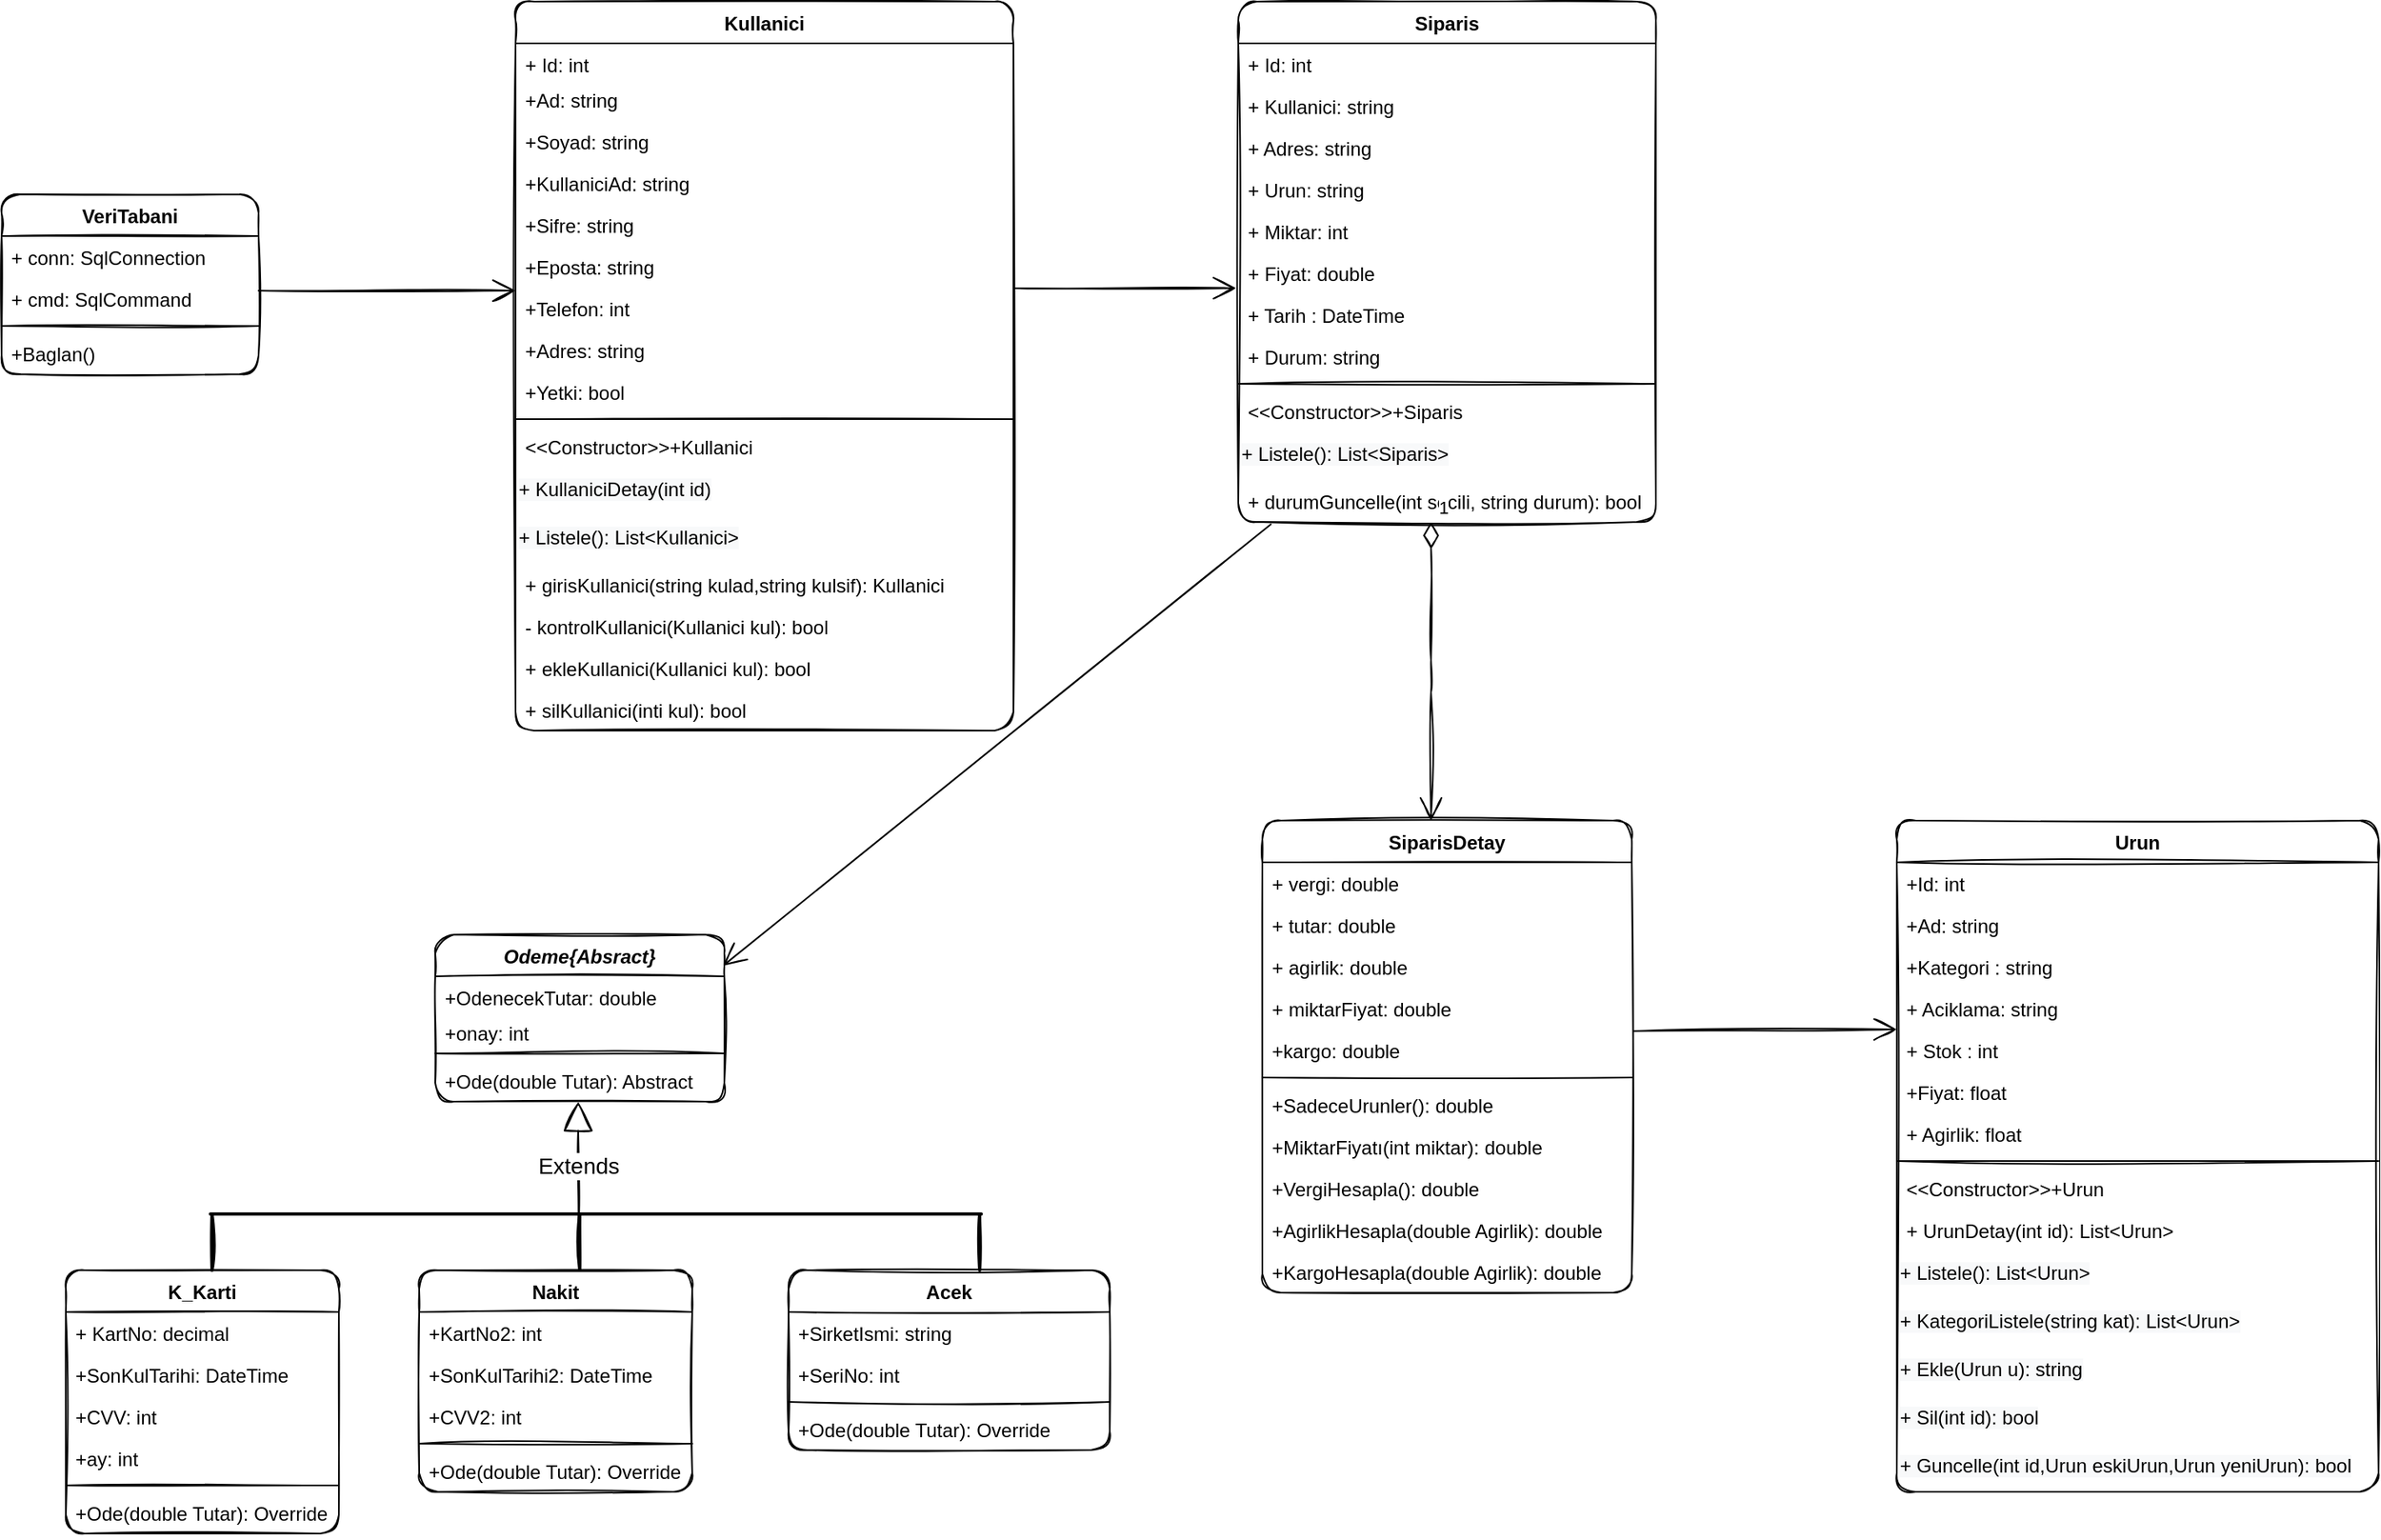 <mxfile version="16.1.0" type="device"><diagram id="C5RBs43oDa-KdzZeNtuy" name="Page-1"><mxGraphModel dx="2483" dy="2626" grid="1" gridSize="10" guides="1" tooltips="1" connect="1" arrows="1" fold="1" page="1" pageScale="1" pageWidth="1169" pageHeight="827" math="0" shadow="0"><root><mxCell id="WIyWlLk6GJQsqaUBKTNV-0"/><mxCell id="WIyWlLk6GJQsqaUBKTNV-1" parent="WIyWlLk6GJQsqaUBKTNV-0"/><mxCell id="I5j8aroK8pYubgHLKlgz-0" value="Urun" style="swimlane;fontStyle=1;align=center;verticalAlign=top;childLayout=stackLayout;horizontal=1;startSize=26;horizontalStack=0;resizeParent=1;resizeParentMax=0;resizeLast=0;collapsible=1;marginBottom=0;rounded=1;sketch=1;" vertex="1" parent="WIyWlLk6GJQsqaUBKTNV-1"><mxGeometry x="1210" y="-630" width="300" height="418" as="geometry"/></mxCell><mxCell id="I5j8aroK8pYubgHLKlgz-1" value="+Id: int" style="text;strokeColor=none;fillColor=none;align=left;verticalAlign=top;spacingLeft=4;spacingRight=4;overflow=hidden;rotatable=0;points=[[0,0.5],[1,0.5]];portConstraint=eastwest;rounded=1;sketch=1;" vertex="1" parent="I5j8aroK8pYubgHLKlgz-0"><mxGeometry y="26" width="300" height="26" as="geometry"/></mxCell><mxCell id="I5j8aroK8pYubgHLKlgz-12" value="+Ad: string" style="text;strokeColor=none;fillColor=none;align=left;verticalAlign=top;spacingLeft=4;spacingRight=4;overflow=hidden;rotatable=0;points=[[0,0.5],[1,0.5]];portConstraint=eastwest;rounded=1;sketch=1;" vertex="1" parent="I5j8aroK8pYubgHLKlgz-0"><mxGeometry y="52" width="300" height="26" as="geometry"/></mxCell><mxCell id="I5j8aroK8pYubgHLKlgz-13" value="+Kategori : string" style="text;strokeColor=none;fillColor=none;align=left;verticalAlign=top;spacingLeft=4;spacingRight=4;overflow=hidden;rotatable=0;points=[[0,0.5],[1,0.5]];portConstraint=eastwest;rounded=1;sketch=1;" vertex="1" parent="I5j8aroK8pYubgHLKlgz-0"><mxGeometry y="78" width="300" height="26" as="geometry"/></mxCell><mxCell id="I5j8aroK8pYubgHLKlgz-14" value="+ Aciklama: string" style="text;strokeColor=none;fillColor=none;align=left;verticalAlign=top;spacingLeft=4;spacingRight=4;overflow=hidden;rotatable=0;points=[[0,0.5],[1,0.5]];portConstraint=eastwest;rounded=1;sketch=1;" vertex="1" parent="I5j8aroK8pYubgHLKlgz-0"><mxGeometry y="104" width="300" height="26" as="geometry"/></mxCell><mxCell id="I5j8aroK8pYubgHLKlgz-49" value="+ Stok : int" style="text;strokeColor=none;fillColor=none;align=left;verticalAlign=top;spacingLeft=4;spacingRight=4;overflow=hidden;rotatable=0;points=[[0,0.5],[1,0.5]];portConstraint=eastwest;rounded=1;sketch=1;" vertex="1" parent="I5j8aroK8pYubgHLKlgz-0"><mxGeometry y="130" width="300" height="26" as="geometry"/></mxCell><mxCell id="I5j8aroK8pYubgHLKlgz-50" value="+Fiyat: float" style="text;strokeColor=none;fillColor=none;align=left;verticalAlign=top;spacingLeft=4;spacingRight=4;overflow=hidden;rotatable=0;points=[[0,0.5],[1,0.5]];portConstraint=eastwest;rounded=1;sketch=1;" vertex="1" parent="I5j8aroK8pYubgHLKlgz-0"><mxGeometry y="156" width="300" height="26" as="geometry"/></mxCell><mxCell id="I5j8aroK8pYubgHLKlgz-51" value="+ Agirlik: float" style="text;strokeColor=none;fillColor=none;align=left;verticalAlign=top;spacingLeft=4;spacingRight=4;overflow=hidden;rotatable=0;points=[[0,0.5],[1,0.5]];portConstraint=eastwest;rounded=1;sketch=1;" vertex="1" parent="I5j8aroK8pYubgHLKlgz-0"><mxGeometry y="182" width="300" height="26" as="geometry"/></mxCell><mxCell id="I5j8aroK8pYubgHLKlgz-2" value="" style="line;strokeWidth=1;fillColor=none;align=left;verticalAlign=middle;spacingTop=-1;spacingLeft=3;spacingRight=3;rotatable=0;labelPosition=right;points=[];portConstraint=eastwest;rounded=1;sketch=1;" vertex="1" parent="I5j8aroK8pYubgHLKlgz-0"><mxGeometry y="208" width="300" height="8" as="geometry"/></mxCell><mxCell id="I5j8aroK8pYubgHLKlgz-3" value="&lt;&lt;Constructor&gt;&gt;+Urun" style="text;strokeColor=none;fillColor=none;align=left;verticalAlign=top;spacingLeft=4;spacingRight=4;overflow=hidden;rotatable=0;points=[[0,0.5],[1,0.5]];portConstraint=eastwest;rounded=1;sketch=1;" vertex="1" parent="I5j8aroK8pYubgHLKlgz-0"><mxGeometry y="216" width="300" height="26" as="geometry"/></mxCell><mxCell id="I5j8aroK8pYubgHLKlgz-52" value="+ UrunDetay(int id): List&lt;Urun&gt;" style="text;strokeColor=none;fillColor=none;align=left;verticalAlign=top;spacingLeft=4;spacingRight=4;overflow=hidden;rotatable=0;points=[[0,0.5],[1,0.5]];portConstraint=eastwest;rounded=1;sketch=1;" vertex="1" parent="I5j8aroK8pYubgHLKlgz-0"><mxGeometry y="242" width="300" height="26" as="geometry"/></mxCell><mxCell id="I5j8aroK8pYubgHLKlgz-53" value="&lt;span style=&quot;color: rgb(0 , 0 , 0) ; font-family: &amp;#34;helvetica&amp;#34; ; font-size: 12px ; font-style: normal ; font-weight: 400 ; letter-spacing: normal ; text-align: left ; text-indent: 0px ; text-transform: none ; word-spacing: 0px ; background-color: rgb(248 , 249 , 250) ; display: inline ; float: none&quot;&gt;+ Listele(): List&amp;lt;Urun&amp;gt;&lt;/span&gt;" style="text;whiteSpace=wrap;html=1;rounded=1;sketch=1;" vertex="1" parent="I5j8aroK8pYubgHLKlgz-0"><mxGeometry y="268" width="300" height="30" as="geometry"/></mxCell><mxCell id="I5j8aroK8pYubgHLKlgz-56" value="&lt;span style=&quot;color: rgb(0 , 0 , 0) ; font-family: &amp;#34;helvetica&amp;#34; ; font-size: 12px ; font-style: normal ; font-weight: 400 ; letter-spacing: normal ; text-align: left ; text-indent: 0px ; text-transform: none ; word-spacing: 0px ; background-color: rgb(248 , 249 , 250) ; display: inline ; float: none&quot;&gt;+ KategoriListele(string kat): List&amp;lt;Urun&amp;gt;&lt;/span&gt;" style="text;whiteSpace=wrap;html=1;rounded=1;sketch=1;" vertex="1" parent="I5j8aroK8pYubgHLKlgz-0"><mxGeometry y="298" width="300" height="30" as="geometry"/></mxCell><mxCell id="I5j8aroK8pYubgHLKlgz-57" value="&lt;span style=&quot;color: rgb(0 , 0 , 0) ; font-family: &amp;#34;helvetica&amp;#34; ; font-size: 12px ; font-style: normal ; font-weight: 400 ; letter-spacing: normal ; text-align: left ; text-indent: 0px ; text-transform: none ; word-spacing: 0px ; background-color: rgb(248 , 249 , 250) ; display: inline ; float: none&quot;&gt;+ Ekle(Urun u): string&lt;/span&gt;" style="text;whiteSpace=wrap;html=1;rounded=1;sketch=1;" vertex="1" parent="I5j8aroK8pYubgHLKlgz-0"><mxGeometry y="328" width="300" height="30" as="geometry"/></mxCell><mxCell id="I5j8aroK8pYubgHLKlgz-59" value="&lt;span style=&quot;color: rgb(0 , 0 , 0) ; font-family: &amp;#34;helvetica&amp;#34; ; font-size: 12px ; font-style: normal ; font-weight: 400 ; letter-spacing: normal ; text-align: left ; text-indent: 0px ; text-transform: none ; word-spacing: 0px ; background-color: rgb(248 , 249 , 250) ; display: inline ; float: none&quot;&gt;+ Sil(int id): bool&lt;/span&gt;" style="text;whiteSpace=wrap;html=1;rounded=1;sketch=1;" vertex="1" parent="I5j8aroK8pYubgHLKlgz-0"><mxGeometry y="358" width="300" height="30" as="geometry"/></mxCell><mxCell id="I5j8aroK8pYubgHLKlgz-61" value="&lt;span style=&quot;color: rgb(0 , 0 , 0) ; font-family: &amp;#34;helvetica&amp;#34; ; font-size: 12px ; font-style: normal ; font-weight: 400 ; letter-spacing: normal ; text-align: left ; text-indent: 0px ; text-transform: none ; word-spacing: 0px ; background-color: rgb(248 , 249 , 250) ; display: inline ; float: none&quot;&gt;+ Guncelle(int id,Urun eskiUrun,Urun yeniUrun): bool&lt;/span&gt;" style="text;whiteSpace=wrap;html=1;rounded=1;sketch=1;" vertex="1" parent="I5j8aroK8pYubgHLKlgz-0"><mxGeometry y="388" width="300" height="30" as="geometry"/></mxCell><mxCell id="I5j8aroK8pYubgHLKlgz-4" value="Siparis" style="swimlane;fontStyle=1;align=center;verticalAlign=top;childLayout=stackLayout;horizontal=1;startSize=26;horizontalStack=0;resizeParent=1;resizeParentMax=0;resizeLast=0;collapsible=1;marginBottom=0;rounded=1;sketch=1;" vertex="1" parent="WIyWlLk6GJQsqaUBKTNV-1"><mxGeometry x="800" y="-1140" width="260" height="324" as="geometry"/></mxCell><mxCell id="I5j8aroK8pYubgHLKlgz-86" value="+ Id: int" style="text;strokeColor=none;fillColor=none;align=left;verticalAlign=top;spacingLeft=4;spacingRight=4;overflow=hidden;rotatable=0;points=[[0,0.5],[1,0.5]];portConstraint=eastwest;rounded=1;sketch=1;" vertex="1" parent="I5j8aroK8pYubgHLKlgz-4"><mxGeometry y="26" width="260" height="26" as="geometry"/></mxCell><mxCell id="I5j8aroK8pYubgHLKlgz-5" value="+ Kullanici: string" style="text;strokeColor=none;fillColor=none;align=left;verticalAlign=top;spacingLeft=4;spacingRight=4;overflow=hidden;rotatable=0;points=[[0,0.5],[1,0.5]];portConstraint=eastwest;rounded=1;sketch=1;" vertex="1" parent="I5j8aroK8pYubgHLKlgz-4"><mxGeometry y="52" width="260" height="26" as="geometry"/></mxCell><mxCell id="I5j8aroK8pYubgHLKlgz-87" value="+ Adres: string" style="text;strokeColor=none;fillColor=none;align=left;verticalAlign=top;spacingLeft=4;spacingRight=4;overflow=hidden;rotatable=0;points=[[0,0.5],[1,0.5]];portConstraint=eastwest;rounded=1;sketch=1;" vertex="1" parent="I5j8aroK8pYubgHLKlgz-4"><mxGeometry y="78" width="260" height="26" as="geometry"/></mxCell><mxCell id="I5j8aroK8pYubgHLKlgz-88" value="+ Urun: string" style="text;strokeColor=none;fillColor=none;align=left;verticalAlign=top;spacingLeft=4;spacingRight=4;overflow=hidden;rotatable=0;points=[[0,0.5],[1,0.5]];portConstraint=eastwest;rounded=1;sketch=1;" vertex="1" parent="I5j8aroK8pYubgHLKlgz-4"><mxGeometry y="104" width="260" height="26" as="geometry"/></mxCell><mxCell id="I5j8aroK8pYubgHLKlgz-89" value="+ Miktar: int" style="text;strokeColor=none;fillColor=none;align=left;verticalAlign=top;spacingLeft=4;spacingRight=4;overflow=hidden;rotatable=0;points=[[0,0.5],[1,0.5]];portConstraint=eastwest;rounded=1;sketch=1;" vertex="1" parent="I5j8aroK8pYubgHLKlgz-4"><mxGeometry y="130" width="260" height="26" as="geometry"/></mxCell><mxCell id="I5j8aroK8pYubgHLKlgz-90" value="+ Fiyat: double" style="text;strokeColor=none;fillColor=none;align=left;verticalAlign=top;spacingLeft=4;spacingRight=4;overflow=hidden;rotatable=0;points=[[0,0.5],[1,0.5]];portConstraint=eastwest;rounded=1;sketch=1;" vertex="1" parent="I5j8aroK8pYubgHLKlgz-4"><mxGeometry y="156" width="260" height="26" as="geometry"/></mxCell><mxCell id="I5j8aroK8pYubgHLKlgz-91" value="+ Tarih : DateTime" style="text;strokeColor=none;fillColor=none;align=left;verticalAlign=top;spacingLeft=4;spacingRight=4;overflow=hidden;rotatable=0;points=[[0,0.5],[1,0.5]];portConstraint=eastwest;rounded=1;sketch=1;" vertex="1" parent="I5j8aroK8pYubgHLKlgz-4"><mxGeometry y="182" width="260" height="26" as="geometry"/></mxCell><mxCell id="I5j8aroK8pYubgHLKlgz-92" value="+ Durum: string" style="text;strokeColor=none;fillColor=none;align=left;verticalAlign=top;spacingLeft=4;spacingRight=4;overflow=hidden;rotatable=0;points=[[0,0.5],[1,0.5]];portConstraint=eastwest;rounded=1;sketch=1;" vertex="1" parent="I5j8aroK8pYubgHLKlgz-4"><mxGeometry y="208" width="260" height="26" as="geometry"/></mxCell><mxCell id="I5j8aroK8pYubgHLKlgz-6" value="" style="line;strokeWidth=1;fillColor=none;align=left;verticalAlign=middle;spacingTop=-1;spacingLeft=3;spacingRight=3;rotatable=0;labelPosition=right;points=[];portConstraint=eastwest;rounded=1;sketch=1;" vertex="1" parent="I5j8aroK8pYubgHLKlgz-4"><mxGeometry y="234" width="260" height="8" as="geometry"/></mxCell><mxCell id="I5j8aroK8pYubgHLKlgz-85" value="&lt;&lt;Constructor&gt;&gt;+Siparis" style="text;strokeColor=none;fillColor=none;align=left;verticalAlign=top;spacingLeft=4;spacingRight=4;overflow=hidden;rotatable=0;points=[[0,0.5],[1,0.5]];portConstraint=eastwest;rounded=1;sketch=1;" vertex="1" parent="I5j8aroK8pYubgHLKlgz-4"><mxGeometry y="242" width="260" height="26" as="geometry"/></mxCell><mxCell id="I5j8aroK8pYubgHLKlgz-93" value="&lt;span style=&quot;color: rgb(0 , 0 , 0) ; font-family: &amp;#34;helvetica&amp;#34; ; font-size: 12px ; font-style: normal ; font-weight: 400 ; letter-spacing: normal ; text-align: left ; text-indent: 0px ; text-transform: none ; word-spacing: 0px ; background-color: rgb(248 , 249 , 250) ; display: inline ; float: none&quot;&gt;+ Listele(): List&amp;lt;Siparis&amp;gt;&lt;/span&gt;" style="text;whiteSpace=wrap;html=1;rounded=1;sketch=1;" vertex="1" parent="I5j8aroK8pYubgHLKlgz-4"><mxGeometry y="268" width="260" height="30" as="geometry"/></mxCell><mxCell id="I5j8aroK8pYubgHLKlgz-94" value="+ durumGuncelle(int secili, string durum): bool" style="text;strokeColor=none;fillColor=none;align=left;verticalAlign=top;spacingLeft=4;spacingRight=4;overflow=hidden;rotatable=0;points=[[0,0.5],[1,0.5]];portConstraint=eastwest;rounded=1;sketch=1;" vertex="1" parent="I5j8aroK8pYubgHLKlgz-4"><mxGeometry y="298" width="260" height="26" as="geometry"/></mxCell><mxCell id="I5j8aroK8pYubgHLKlgz-8" value="Kullanici" style="swimlane;fontStyle=1;align=center;verticalAlign=top;childLayout=stackLayout;horizontal=1;startSize=26;horizontalStack=0;resizeParent=1;resizeParentMax=0;resizeLast=0;collapsible=1;marginBottom=0;rounded=1;sketch=1;" vertex="1" parent="WIyWlLk6GJQsqaUBKTNV-1"><mxGeometry x="350" y="-1140" width="310" height="454" as="geometry"/></mxCell><mxCell id="I5j8aroK8pYubgHLKlgz-9" value="+ Id: int" style="text;strokeColor=none;fillColor=none;align=left;verticalAlign=top;spacingLeft=4;spacingRight=4;overflow=hidden;rotatable=0;points=[[0,0.5],[1,0.5]];portConstraint=eastwest;rounded=1;sketch=1;" vertex="1" parent="I5j8aroK8pYubgHLKlgz-8"><mxGeometry y="26" width="310" height="22" as="geometry"/></mxCell><mxCell id="I5j8aroK8pYubgHLKlgz-62" value="+Ad: string" style="text;strokeColor=none;fillColor=none;align=left;verticalAlign=top;spacingLeft=4;spacingRight=4;overflow=hidden;rotatable=0;points=[[0,0.5],[1,0.5]];portConstraint=eastwest;rounded=1;sketch=1;" vertex="1" parent="I5j8aroK8pYubgHLKlgz-8"><mxGeometry y="48" width="310" height="26" as="geometry"/></mxCell><mxCell id="I5j8aroK8pYubgHLKlgz-63" value="+Soyad: string" style="text;strokeColor=none;fillColor=none;align=left;verticalAlign=top;spacingLeft=4;spacingRight=4;overflow=hidden;rotatable=0;points=[[0,0.5],[1,0.5]];portConstraint=eastwest;rounded=1;sketch=1;" vertex="1" parent="I5j8aroK8pYubgHLKlgz-8"><mxGeometry y="74" width="310" height="26" as="geometry"/></mxCell><mxCell id="I5j8aroK8pYubgHLKlgz-64" value="+KullaniciAd: string" style="text;strokeColor=none;fillColor=none;align=left;verticalAlign=top;spacingLeft=4;spacingRight=4;overflow=hidden;rotatable=0;points=[[0,0.5],[1,0.5]];portConstraint=eastwest;rounded=1;sketch=1;" vertex="1" parent="I5j8aroK8pYubgHLKlgz-8"><mxGeometry y="100" width="310" height="26" as="geometry"/></mxCell><mxCell id="I5j8aroK8pYubgHLKlgz-65" value="+Sifre: string" style="text;strokeColor=none;fillColor=none;align=left;verticalAlign=top;spacingLeft=4;spacingRight=4;overflow=hidden;rotatable=0;points=[[0,0.5],[1,0.5]];portConstraint=eastwest;rounded=1;sketch=1;" vertex="1" parent="I5j8aroK8pYubgHLKlgz-8"><mxGeometry y="126" width="310" height="26" as="geometry"/></mxCell><mxCell id="I5j8aroK8pYubgHLKlgz-66" value="+Eposta: string" style="text;strokeColor=none;fillColor=none;align=left;verticalAlign=top;spacingLeft=4;spacingRight=4;overflow=hidden;rotatable=0;points=[[0,0.5],[1,0.5]];portConstraint=eastwest;rounded=1;sketch=1;" vertex="1" parent="I5j8aroK8pYubgHLKlgz-8"><mxGeometry y="152" width="310" height="26" as="geometry"/></mxCell><mxCell id="I5j8aroK8pYubgHLKlgz-67" value="+Telefon: int" style="text;strokeColor=none;fillColor=none;align=left;verticalAlign=top;spacingLeft=4;spacingRight=4;overflow=hidden;rotatable=0;points=[[0,0.5],[1,0.5]];portConstraint=eastwest;rounded=1;sketch=1;" vertex="1" parent="I5j8aroK8pYubgHLKlgz-8"><mxGeometry y="178" width="310" height="26" as="geometry"/></mxCell><mxCell id="I5j8aroK8pYubgHLKlgz-68" value="+Adres: string" style="text;strokeColor=none;fillColor=none;align=left;verticalAlign=top;spacingLeft=4;spacingRight=4;overflow=hidden;rotatable=0;points=[[0,0.5],[1,0.5]];portConstraint=eastwest;rounded=1;sketch=1;" vertex="1" parent="I5j8aroK8pYubgHLKlgz-8"><mxGeometry y="204" width="310" height="26" as="geometry"/></mxCell><mxCell id="I5j8aroK8pYubgHLKlgz-69" value="+Yetki: bool" style="text;strokeColor=none;fillColor=none;align=left;verticalAlign=top;spacingLeft=4;spacingRight=4;overflow=hidden;rotatable=0;points=[[0,0.5],[1,0.5]];portConstraint=eastwest;rounded=1;sketch=1;" vertex="1" parent="I5j8aroK8pYubgHLKlgz-8"><mxGeometry y="230" width="310" height="26" as="geometry"/></mxCell><mxCell id="I5j8aroK8pYubgHLKlgz-10" value="" style="line;strokeWidth=1;fillColor=none;align=left;verticalAlign=middle;spacingTop=-1;spacingLeft=3;spacingRight=3;rotatable=0;labelPosition=right;points=[];portConstraint=eastwest;rounded=1;sketch=1;" vertex="1" parent="I5j8aroK8pYubgHLKlgz-8"><mxGeometry y="256" width="310" height="8" as="geometry"/></mxCell><mxCell id="I5j8aroK8pYubgHLKlgz-71" value="&lt;&lt;Constructor&gt;&gt;+Kullanici" style="text;strokeColor=none;fillColor=none;align=left;verticalAlign=top;spacingLeft=4;spacingRight=4;overflow=hidden;rotatable=0;points=[[0,0.5],[1,0.5]];portConstraint=eastwest;rounded=1;sketch=1;" vertex="1" parent="I5j8aroK8pYubgHLKlgz-8"><mxGeometry y="264" width="310" height="26" as="geometry"/></mxCell><mxCell id="I5j8aroK8pYubgHLKlgz-72" value="&lt;span style=&quot;color: rgb(0 , 0 , 0) ; font-family: &amp;#34;helvetica&amp;#34; ; font-size: 12px ; font-style: normal ; font-weight: 400 ; letter-spacing: normal ; text-align: left ; text-indent: 0px ; text-transform: none ; word-spacing: 0px ; background-color: rgb(248 , 249 , 250) ; display: inline ; float: none&quot;&gt;+ KullaniciDetay(int id)&lt;/span&gt;" style="text;whiteSpace=wrap;html=1;rounded=1;sketch=1;" vertex="1" parent="I5j8aroK8pYubgHLKlgz-8"><mxGeometry y="290" width="310" height="30" as="geometry"/></mxCell><mxCell id="I5j8aroK8pYubgHLKlgz-73" value="&lt;span style=&quot;color: rgb(0 , 0 , 0) ; font-family: &amp;#34;helvetica&amp;#34; ; font-size: 12px ; font-style: normal ; font-weight: 400 ; letter-spacing: normal ; text-align: left ; text-indent: 0px ; text-transform: none ; word-spacing: 0px ; background-color: rgb(248 , 249 , 250) ; display: inline ; float: none&quot;&gt;+ Listele(): List&amp;lt;Kullanici&amp;gt;&lt;/span&gt;" style="text;whiteSpace=wrap;html=1;rounded=1;sketch=1;" vertex="1" parent="I5j8aroK8pYubgHLKlgz-8"><mxGeometry y="320" width="310" height="30" as="geometry"/></mxCell><mxCell id="I5j8aroK8pYubgHLKlgz-11" value="+ girisKullanici(string kulad,string kulsif): Kullanici" style="text;strokeColor=none;fillColor=none;align=left;verticalAlign=top;spacingLeft=4;spacingRight=4;overflow=hidden;rotatable=0;points=[[0,0.5],[1,0.5]];portConstraint=eastwest;rounded=1;sketch=1;" vertex="1" parent="I5j8aroK8pYubgHLKlgz-8"><mxGeometry y="350" width="310" height="26" as="geometry"/></mxCell><mxCell id="I5j8aroK8pYubgHLKlgz-74" value="- kontrolKullanici(Kullanici kul): bool" style="text;strokeColor=none;fillColor=none;align=left;verticalAlign=top;spacingLeft=4;spacingRight=4;overflow=hidden;rotatable=0;points=[[0,0.5],[1,0.5]];portConstraint=eastwest;rounded=1;sketch=1;" vertex="1" parent="I5j8aroK8pYubgHLKlgz-8"><mxGeometry y="376" width="310" height="26" as="geometry"/></mxCell><mxCell id="I5j8aroK8pYubgHLKlgz-75" value="+ ekleKullanici(Kullanici kul): bool" style="text;strokeColor=none;fillColor=none;align=left;verticalAlign=top;spacingLeft=4;spacingRight=4;overflow=hidden;rotatable=0;points=[[0,0.5],[1,0.5]];portConstraint=eastwest;rounded=1;sketch=1;" vertex="1" parent="I5j8aroK8pYubgHLKlgz-8"><mxGeometry y="402" width="310" height="26" as="geometry"/></mxCell><mxCell id="I5j8aroK8pYubgHLKlgz-76" value="+ silKullanici(inti kul): bool" style="text;strokeColor=none;fillColor=none;align=left;verticalAlign=top;spacingLeft=4;spacingRight=4;overflow=hidden;rotatable=0;points=[[0,0.5],[1,0.5]];portConstraint=eastwest;rounded=1;sketch=1;" vertex="1" parent="I5j8aroK8pYubgHLKlgz-8"><mxGeometry y="428" width="310" height="26" as="geometry"/></mxCell><mxCell id="I5j8aroK8pYubgHLKlgz-15" value="Odeme{Absract}" style="swimlane;fontStyle=3;align=center;verticalAlign=top;childLayout=stackLayout;horizontal=1;startSize=26;horizontalStack=0;resizeParent=1;resizeParentMax=0;resizeLast=0;collapsible=1;marginBottom=0;rounded=1;sketch=1;" vertex="1" parent="WIyWlLk6GJQsqaUBKTNV-1"><mxGeometry x="300" y="-559" width="180" height="104" as="geometry"/></mxCell><mxCell id="I5j8aroK8pYubgHLKlgz-16" value="+OdenecekTutar: double" style="text;strokeColor=none;fillColor=none;align=left;verticalAlign=top;spacingLeft=4;spacingRight=4;overflow=hidden;rotatable=0;points=[[0,0.5],[1,0.5]];portConstraint=eastwest;rounded=1;sketch=1;" vertex="1" parent="I5j8aroK8pYubgHLKlgz-15"><mxGeometry y="26" width="180" height="22" as="geometry"/></mxCell><mxCell id="I5j8aroK8pYubgHLKlgz-95" value="+onay: int" style="text;strokeColor=none;fillColor=none;align=left;verticalAlign=top;spacingLeft=4;spacingRight=4;overflow=hidden;rotatable=0;points=[[0,0.5],[1,0.5]];portConstraint=eastwest;rounded=1;sketch=1;" vertex="1" parent="I5j8aroK8pYubgHLKlgz-15"><mxGeometry y="48" width="180" height="22" as="geometry"/></mxCell><mxCell id="I5j8aroK8pYubgHLKlgz-17" value="" style="line;strokeWidth=1;fillColor=none;align=left;verticalAlign=middle;spacingTop=-1;spacingLeft=3;spacingRight=3;rotatable=0;labelPosition=right;points=[];portConstraint=eastwest;rounded=1;sketch=1;" vertex="1" parent="I5j8aroK8pYubgHLKlgz-15"><mxGeometry y="70" width="180" height="8" as="geometry"/></mxCell><mxCell id="I5j8aroK8pYubgHLKlgz-18" value="+Ode(double Tutar): Abstract" style="text;strokeColor=none;fillColor=none;align=left;verticalAlign=top;spacingLeft=4;spacingRight=4;overflow=hidden;rotatable=0;points=[[0,0.5],[1,0.5]];portConstraint=eastwest;rounded=1;sketch=1;" vertex="1" parent="I5j8aroK8pYubgHLKlgz-15"><mxGeometry y="78" width="180" height="26" as="geometry"/></mxCell><mxCell id="I5j8aroK8pYubgHLKlgz-20" value="K_Karti" style="swimlane;fontStyle=1;align=center;verticalAlign=top;childLayout=stackLayout;horizontal=1;startSize=26;horizontalStack=0;resizeParent=1;resizeParentMax=0;resizeLast=0;collapsible=1;marginBottom=0;rounded=1;sketch=1;" vertex="1" parent="WIyWlLk6GJQsqaUBKTNV-1"><mxGeometry x="70" y="-350" width="170" height="164" as="geometry"/></mxCell><mxCell id="I5j8aroK8pYubgHLKlgz-21" value="+ KartNo: decimal" style="text;strokeColor=none;fillColor=none;align=left;verticalAlign=top;spacingLeft=4;spacingRight=4;overflow=hidden;rotatable=0;points=[[0,0.5],[1,0.5]];portConstraint=eastwest;rounded=1;sketch=1;" vertex="1" parent="I5j8aroK8pYubgHLKlgz-20"><mxGeometry y="26" width="170" height="26" as="geometry"/></mxCell><mxCell id="I5j8aroK8pYubgHLKlgz-103" value="+SonKulTarihi: DateTime" style="text;strokeColor=none;fillColor=none;align=left;verticalAlign=top;spacingLeft=4;spacingRight=4;overflow=hidden;rotatable=0;points=[[0,0.5],[1,0.5]];portConstraint=eastwest;rounded=1;sketch=1;" vertex="1" parent="I5j8aroK8pYubgHLKlgz-20"><mxGeometry y="52" width="170" height="26" as="geometry"/></mxCell><mxCell id="I5j8aroK8pYubgHLKlgz-104" value="+CVV: int" style="text;strokeColor=none;fillColor=none;align=left;verticalAlign=top;spacingLeft=4;spacingRight=4;overflow=hidden;rotatable=0;points=[[0,0.5],[1,0.5]];portConstraint=eastwest;rounded=1;sketch=1;" vertex="1" parent="I5j8aroK8pYubgHLKlgz-20"><mxGeometry y="78" width="170" height="26" as="geometry"/></mxCell><mxCell id="I5j8aroK8pYubgHLKlgz-102" value="+ay: int" style="text;strokeColor=none;fillColor=none;align=left;verticalAlign=top;spacingLeft=4;spacingRight=4;overflow=hidden;rotatable=0;points=[[0,0.5],[1,0.5]];portConstraint=eastwest;rounded=1;sketch=1;" vertex="1" parent="I5j8aroK8pYubgHLKlgz-20"><mxGeometry y="104" width="170" height="26" as="geometry"/></mxCell><mxCell id="I5j8aroK8pYubgHLKlgz-22" value="" style="line;strokeWidth=1;fillColor=none;align=left;verticalAlign=middle;spacingTop=-1;spacingLeft=3;spacingRight=3;rotatable=0;labelPosition=right;points=[];portConstraint=eastwest;rounded=1;sketch=1;" vertex="1" parent="I5j8aroK8pYubgHLKlgz-20"><mxGeometry y="130" width="170" height="8" as="geometry"/></mxCell><mxCell id="I5j8aroK8pYubgHLKlgz-106" value="+Ode(double Tutar): Override" style="text;strokeColor=none;fillColor=none;align=left;verticalAlign=top;spacingLeft=4;spacingRight=4;overflow=hidden;rotatable=0;points=[[0,0.5],[1,0.5]];portConstraint=eastwest;rounded=1;sketch=1;" vertex="1" parent="I5j8aroK8pYubgHLKlgz-20"><mxGeometry y="138" width="170" height="26" as="geometry"/></mxCell><mxCell id="I5j8aroK8pYubgHLKlgz-24" value="Nakit" style="swimlane;fontStyle=1;align=center;verticalAlign=top;childLayout=stackLayout;horizontal=1;startSize=26;horizontalStack=0;resizeParent=1;resizeParentMax=0;resizeLast=0;collapsible=1;marginBottom=0;rounded=1;sketch=1;" vertex="1" parent="WIyWlLk6GJQsqaUBKTNV-1"><mxGeometry x="290" y="-350" width="170" height="138" as="geometry"/></mxCell><mxCell id="I5j8aroK8pYubgHLKlgz-25" value="+KartNo2: int" style="text;strokeColor=none;fillColor=none;align=left;verticalAlign=top;spacingLeft=4;spacingRight=4;overflow=hidden;rotatable=0;points=[[0,0.5],[1,0.5]];portConstraint=eastwest;rounded=1;sketch=1;" vertex="1" parent="I5j8aroK8pYubgHLKlgz-24"><mxGeometry y="26" width="170" height="26" as="geometry"/></mxCell><mxCell id="I5j8aroK8pYubgHLKlgz-99" value="+SonKulTarihi2: DateTime" style="text;strokeColor=none;fillColor=none;align=left;verticalAlign=top;spacingLeft=4;spacingRight=4;overflow=hidden;rotatable=0;points=[[0,0.5],[1,0.5]];portConstraint=eastwest;rounded=1;sketch=1;" vertex="1" parent="I5j8aroK8pYubgHLKlgz-24"><mxGeometry y="52" width="170" height="26" as="geometry"/></mxCell><mxCell id="I5j8aroK8pYubgHLKlgz-100" value="+CVV2: int" style="text;strokeColor=none;fillColor=none;align=left;verticalAlign=top;spacingLeft=4;spacingRight=4;overflow=hidden;rotatable=0;points=[[0,0.5],[1,0.5]];portConstraint=eastwest;rounded=1;sketch=1;" vertex="1" parent="I5j8aroK8pYubgHLKlgz-24"><mxGeometry y="78" width="170" height="26" as="geometry"/></mxCell><mxCell id="I5j8aroK8pYubgHLKlgz-26" value="" style="line;strokeWidth=1;fillColor=none;align=left;verticalAlign=middle;spacingTop=-1;spacingLeft=3;spacingRight=3;rotatable=0;labelPosition=right;points=[];portConstraint=eastwest;rounded=1;sketch=1;" vertex="1" parent="I5j8aroK8pYubgHLKlgz-24"><mxGeometry y="104" width="170" height="8" as="geometry"/></mxCell><mxCell id="I5j8aroK8pYubgHLKlgz-101" value="+Ode(double Tutar): Override" style="text;strokeColor=none;fillColor=none;align=left;verticalAlign=top;spacingLeft=4;spacingRight=4;overflow=hidden;rotatable=0;points=[[0,0.5],[1,0.5]];portConstraint=eastwest;rounded=1;sketch=1;" vertex="1" parent="I5j8aroK8pYubgHLKlgz-24"><mxGeometry y="112" width="170" height="26" as="geometry"/></mxCell><mxCell id="I5j8aroK8pYubgHLKlgz-28" value="Acek" style="swimlane;fontStyle=1;align=center;verticalAlign=top;childLayout=stackLayout;horizontal=1;startSize=26;horizontalStack=0;resizeParent=1;resizeParentMax=0;resizeLast=0;collapsible=1;marginBottom=0;rounded=1;sketch=1;" vertex="1" parent="WIyWlLk6GJQsqaUBKTNV-1"><mxGeometry x="520" y="-350" width="200" height="112" as="geometry"/></mxCell><mxCell id="I5j8aroK8pYubgHLKlgz-29" value="+SirketIsmi: string" style="text;strokeColor=none;fillColor=none;align=left;verticalAlign=top;spacingLeft=4;spacingRight=4;overflow=hidden;rotatable=0;points=[[0,0.5],[1,0.5]];portConstraint=eastwest;rounded=1;sketch=1;" vertex="1" parent="I5j8aroK8pYubgHLKlgz-28"><mxGeometry y="26" width="200" height="26" as="geometry"/></mxCell><mxCell id="I5j8aroK8pYubgHLKlgz-96" value="+SeriNo: int" style="text;strokeColor=none;fillColor=none;align=left;verticalAlign=top;spacingLeft=4;spacingRight=4;overflow=hidden;rotatable=0;points=[[0,0.5],[1,0.5]];portConstraint=eastwest;rounded=1;sketch=1;" vertex="1" parent="I5j8aroK8pYubgHLKlgz-28"><mxGeometry y="52" width="200" height="26" as="geometry"/></mxCell><mxCell id="I5j8aroK8pYubgHLKlgz-30" value="" style="line;strokeWidth=1;fillColor=none;align=left;verticalAlign=middle;spacingTop=-1;spacingLeft=3;spacingRight=3;rotatable=0;labelPosition=right;points=[];portConstraint=eastwest;rounded=1;sketch=1;" vertex="1" parent="I5j8aroK8pYubgHLKlgz-28"><mxGeometry y="78" width="200" height="8" as="geometry"/></mxCell><mxCell id="I5j8aroK8pYubgHLKlgz-97" value="+Ode(double Tutar): Override" style="text;strokeColor=none;fillColor=none;align=left;verticalAlign=top;spacingLeft=4;spacingRight=4;overflow=hidden;rotatable=0;points=[[0,0.5],[1,0.5]];portConstraint=eastwest;rounded=1;sketch=1;" vertex="1" parent="I5j8aroK8pYubgHLKlgz-28"><mxGeometry y="86" width="200" height="26" as="geometry"/></mxCell><mxCell id="I5j8aroK8pYubgHLKlgz-32" value="SiparisDetay" style="swimlane;fontStyle=1;align=center;verticalAlign=top;childLayout=stackLayout;horizontal=1;startSize=26;horizontalStack=0;resizeParent=1;resizeParentMax=0;resizeLast=0;collapsible=1;marginBottom=0;rounded=1;sketch=1;" vertex="1" parent="WIyWlLk6GJQsqaUBKTNV-1"><mxGeometry x="815" y="-630" width="230" height="294" as="geometry"/></mxCell><mxCell id="I5j8aroK8pYubgHLKlgz-33" value="+ vergi: double" style="text;strokeColor=none;fillColor=none;align=left;verticalAlign=top;spacingLeft=4;spacingRight=4;overflow=hidden;rotatable=0;points=[[0,0.5],[1,0.5]];portConstraint=eastwest;rounded=1;sketch=1;" vertex="1" parent="I5j8aroK8pYubgHLKlgz-32"><mxGeometry y="26" width="230" height="26" as="geometry"/></mxCell><mxCell id="I5j8aroK8pYubgHLKlgz-77" value="+ tutar: double" style="text;strokeColor=none;fillColor=none;align=left;verticalAlign=top;spacingLeft=4;spacingRight=4;overflow=hidden;rotatable=0;points=[[0,0.5],[1,0.5]];portConstraint=eastwest;rounded=1;sketch=1;" vertex="1" parent="I5j8aroK8pYubgHLKlgz-32"><mxGeometry y="52" width="230" height="26" as="geometry"/></mxCell><mxCell id="I5j8aroK8pYubgHLKlgz-78" value="+ agirlik: double" style="text;strokeColor=none;fillColor=none;align=left;verticalAlign=top;spacingLeft=4;spacingRight=4;overflow=hidden;rotatable=0;points=[[0,0.5],[1,0.5]];portConstraint=eastwest;rounded=1;sketch=1;" vertex="1" parent="I5j8aroK8pYubgHLKlgz-32"><mxGeometry y="78" width="230" height="26" as="geometry"/></mxCell><mxCell id="I5j8aroK8pYubgHLKlgz-79" value="+ miktarFiyat: double" style="text;strokeColor=none;fillColor=none;align=left;verticalAlign=top;spacingLeft=4;spacingRight=4;overflow=hidden;rotatable=0;points=[[0,0.5],[1,0.5]];portConstraint=eastwest;rounded=1;sketch=1;" vertex="1" parent="I5j8aroK8pYubgHLKlgz-32"><mxGeometry y="104" width="230" height="26" as="geometry"/></mxCell><mxCell id="I5j8aroK8pYubgHLKlgz-80" value="+kargo: double" style="text;strokeColor=none;fillColor=none;align=left;verticalAlign=top;spacingLeft=4;spacingRight=4;overflow=hidden;rotatable=0;points=[[0,0.5],[1,0.5]];portConstraint=eastwest;rounded=1;sketch=1;" vertex="1" parent="I5j8aroK8pYubgHLKlgz-32"><mxGeometry y="130" width="230" height="26" as="geometry"/></mxCell><mxCell id="I5j8aroK8pYubgHLKlgz-34" value="" style="line;strokeWidth=1;fillColor=none;align=left;verticalAlign=middle;spacingTop=-1;spacingLeft=3;spacingRight=3;rotatable=0;labelPosition=right;points=[];portConstraint=eastwest;rounded=1;sketch=1;" vertex="1" parent="I5j8aroK8pYubgHLKlgz-32"><mxGeometry y="156" width="230" height="8" as="geometry"/></mxCell><mxCell id="I5j8aroK8pYubgHLKlgz-35" value="+SadeceUrunler(): double" style="text;strokeColor=none;fillColor=none;align=left;verticalAlign=top;spacingLeft=4;spacingRight=4;overflow=hidden;rotatable=0;points=[[0,0.5],[1,0.5]];portConstraint=eastwest;rounded=1;sketch=1;" vertex="1" parent="I5j8aroK8pYubgHLKlgz-32"><mxGeometry y="164" width="230" height="26" as="geometry"/></mxCell><mxCell id="I5j8aroK8pYubgHLKlgz-81" value="+MiktarFiyatı(int miktar): double" style="text;strokeColor=none;fillColor=none;align=left;verticalAlign=top;spacingLeft=4;spacingRight=4;overflow=hidden;rotatable=0;points=[[0,0.5],[1,0.5]];portConstraint=eastwest;rounded=1;sketch=1;" vertex="1" parent="I5j8aroK8pYubgHLKlgz-32"><mxGeometry y="190" width="230" height="26" as="geometry"/></mxCell><mxCell id="I5j8aroK8pYubgHLKlgz-82" value="+VergiHesapla(): double" style="text;strokeColor=none;fillColor=none;align=left;verticalAlign=top;spacingLeft=4;spacingRight=4;overflow=hidden;rotatable=0;points=[[0,0.5],[1,0.5]];portConstraint=eastwest;rounded=1;sketch=1;" vertex="1" parent="I5j8aroK8pYubgHLKlgz-32"><mxGeometry y="216" width="230" height="26" as="geometry"/></mxCell><mxCell id="I5j8aroK8pYubgHLKlgz-83" value="+AgirlikHesapla(double Agirlik): double" style="text;strokeColor=none;fillColor=none;align=left;verticalAlign=top;spacingLeft=4;spacingRight=4;overflow=hidden;rotatable=0;points=[[0,0.5],[1,0.5]];portConstraint=eastwest;rounded=1;sketch=1;" vertex="1" parent="I5j8aroK8pYubgHLKlgz-32"><mxGeometry y="242" width="230" height="26" as="geometry"/></mxCell><mxCell id="I5j8aroK8pYubgHLKlgz-84" value="+KargoHesapla(double Agirlik): double" style="text;strokeColor=none;fillColor=none;align=left;verticalAlign=top;spacingLeft=4;spacingRight=4;overflow=hidden;rotatable=0;points=[[0,0.5],[1,0.5]];portConstraint=eastwest;rounded=1;sketch=1;" vertex="1" parent="I5j8aroK8pYubgHLKlgz-32"><mxGeometry y="268" width="230" height="26" as="geometry"/></mxCell><mxCell id="I5j8aroK8pYubgHLKlgz-39" value="VeriTabani&#10;" style="swimlane;fontStyle=1;align=center;verticalAlign=top;childLayout=stackLayout;horizontal=1;startSize=26;horizontalStack=0;resizeParent=1;resizeParentMax=0;resizeLast=0;collapsible=1;marginBottom=0;rounded=1;sketch=1;" vertex="1" parent="WIyWlLk6GJQsqaUBKTNV-1"><mxGeometry x="30" y="-1020" width="160" height="112" as="geometry"/></mxCell><mxCell id="I5j8aroK8pYubgHLKlgz-46" value="+ conn: SqlConnection" style="text;strokeColor=none;fillColor=none;align=left;verticalAlign=top;spacingLeft=4;spacingRight=4;overflow=hidden;rotatable=0;points=[[0,0.5],[1,0.5]];portConstraint=eastwest;rounded=1;sketch=1;" vertex="1" parent="I5j8aroK8pYubgHLKlgz-39"><mxGeometry y="26" width="160" height="26" as="geometry"/></mxCell><mxCell id="I5j8aroK8pYubgHLKlgz-40" value="+ cmd: SqlCommand" style="text;strokeColor=none;fillColor=none;align=left;verticalAlign=top;spacingLeft=4;spacingRight=4;overflow=hidden;rotatable=0;points=[[0,0.5],[1,0.5]];portConstraint=eastwest;rounded=1;sketch=1;" vertex="1" parent="I5j8aroK8pYubgHLKlgz-39"><mxGeometry y="52" width="160" height="26" as="geometry"/></mxCell><mxCell id="I5j8aroK8pYubgHLKlgz-41" value="" style="line;strokeWidth=1;fillColor=none;align=left;verticalAlign=middle;spacingTop=-1;spacingLeft=3;spacingRight=3;rotatable=0;labelPosition=right;points=[];portConstraint=eastwest;rounded=1;sketch=1;" vertex="1" parent="I5j8aroK8pYubgHLKlgz-39"><mxGeometry y="78" width="160" height="8" as="geometry"/></mxCell><mxCell id="I5j8aroK8pYubgHLKlgz-42" value="+Baglan()" style="text;strokeColor=none;fillColor=none;align=left;verticalAlign=top;spacingLeft=4;spacingRight=4;overflow=hidden;rotatable=0;points=[[0,0.5],[1,0.5]];portConstraint=eastwest;rounded=1;sketch=1;" vertex="1" parent="I5j8aroK8pYubgHLKlgz-39"><mxGeometry y="86" width="160" height="26" as="geometry"/></mxCell><mxCell id="I5j8aroK8pYubgHLKlgz-117" value="" style="endArrow=open;endFill=1;endSize=12;html=1;rounded=1;sketch=1;" edge="1" parent="WIyWlLk6GJQsqaUBKTNV-1"><mxGeometry width="160" relative="1" as="geometry"><mxPoint x="190" y="-960" as="sourcePoint"/><mxPoint x="350" y="-960" as="targetPoint"/></mxGeometry></mxCell><mxCell id="I5j8aroK8pYubgHLKlgz-118" value="" style="endArrow=open;endFill=1;endSize=12;html=1;rounded=1;entryX=-0.005;entryY=0.208;entryDx=0;entryDy=0;entryPerimeter=0;sketch=1;" edge="1" parent="WIyWlLk6GJQsqaUBKTNV-1"><mxGeometry width="160" relative="1" as="geometry"><mxPoint x="660" y="-961.5" as="sourcePoint"/><mxPoint x="798.7" y="-961.592" as="targetPoint"/></mxGeometry></mxCell><mxCell id="I5j8aroK8pYubgHLKlgz-120" value="1" style="endArrow=open;html=1;endSize=12;startArrow=diamondThin;startSize=14;startFill=0;edgeStyle=orthogonalEdgeStyle;align=left;verticalAlign=bottom;rounded=1;sketch=1;" edge="1" parent="WIyWlLk6GJQsqaUBKTNV-1" source="I5j8aroK8pYubgHLKlgz-94" target="I5j8aroK8pYubgHLKlgz-32"><mxGeometry x="-1" y="3" relative="1" as="geometry"><mxPoint x="957" y="-810" as="sourcePoint"/><mxPoint x="540" y="-600" as="targetPoint"/><Array as="points"><mxPoint x="920" y="-720"/><mxPoint x="920" y="-720"/></Array></mxGeometry></mxCell><mxCell id="I5j8aroK8pYubgHLKlgz-122" value="" style="endArrow=open;endFill=1;endSize=12;html=1;rounded=1;entryX=0;entryY=1;entryDx=0;entryDy=0;entryPerimeter=0;exitX=1.005;exitY=0.043;exitDx=0;exitDy=0;exitPerimeter=0;sketch=1;" edge="1" parent="WIyWlLk6GJQsqaUBKTNV-1" source="I5j8aroK8pYubgHLKlgz-80" target="I5j8aroK8pYubgHLKlgz-14"><mxGeometry width="160" relative="1" as="geometry"><mxPoint x="1050" y="-500" as="sourcePoint"/><mxPoint x="1178.7" y="-500.002" as="targetPoint"/></mxGeometry></mxCell><mxCell id="I5j8aroK8pYubgHLKlgz-125" value="" style="line;strokeWidth=2;html=1;rounded=1;sketch=1;" vertex="1" parent="WIyWlLk6GJQsqaUBKTNV-1"><mxGeometry x="160" y="-390" width="480" height="10" as="geometry"/></mxCell><mxCell id="I5j8aroK8pYubgHLKlgz-126" value="" style="line;strokeWidth=2;direction=south;html=1;rounded=1;sketch=1;" vertex="1" parent="WIyWlLk6GJQsqaUBKTNV-1"><mxGeometry x="56" y="-385" width="210" height="35" as="geometry"/></mxCell><mxCell id="I5j8aroK8pYubgHLKlgz-127" value="" style="line;strokeWidth=2;direction=south;html=1;rounded=1;sketch=1;" vertex="1" parent="WIyWlLk6GJQsqaUBKTNV-1"><mxGeometry x="285" y="-385" width="210" height="35" as="geometry"/></mxCell><mxCell id="I5j8aroK8pYubgHLKlgz-128" value="" style="line;strokeWidth=2;direction=south;html=1;rounded=1;sketch=1;" vertex="1" parent="WIyWlLk6GJQsqaUBKTNV-1"><mxGeometry x="534" y="-385" width="210" height="35" as="geometry"/></mxCell><mxCell id="I5j8aroK8pYubgHLKlgz-135" value="Extends" style="endArrow=block;endSize=16;endFill=0;html=1;rounded=1;fontSize=14;exitX=0.143;exitY=0.5;exitDx=0;exitDy=0;exitPerimeter=0;sketch=1;" edge="1" parent="WIyWlLk6GJQsqaUBKTNV-1"><mxGeometry width="160" relative="1" as="geometry"><mxPoint x="389" y="-374.995" as="sourcePoint"/><mxPoint x="389" y="-455" as="targetPoint"/></mxGeometry></mxCell><mxCell id="I5j8aroK8pYubgHLKlgz-136" value="" style="endArrow=open;endFill=1;endSize=12;html=1;rounded=1;entryX=1.007;entryY=0.186;entryDx=0;entryDy=0;entryPerimeter=0;exitX=0.078;exitY=1.059;exitDx=0;exitDy=0;exitPerimeter=0;sketch=1;" edge="1" parent="WIyWlLk6GJQsqaUBKTNV-1" source="I5j8aroK8pYubgHLKlgz-94"><mxGeometry width="160" relative="1" as="geometry"><mxPoint x="820" y="-810" as="sourcePoint"/><mxPoint x="479.26" y="-539.656" as="targetPoint"/></mxGeometry></mxCell></root></mxGraphModel></diagram></mxfile>